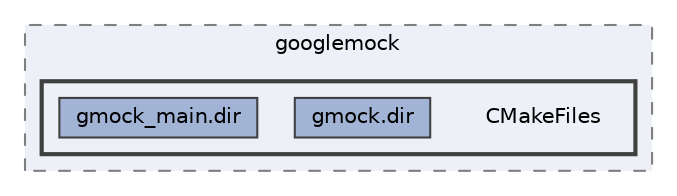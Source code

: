 digraph "/Users/yjack/GitHub/SimEvo/build/_deps/googletest-build/googlemock/CMakeFiles"
{
 // LATEX_PDF_SIZE
  bgcolor="transparent";
  edge [fontname=Helvetica,fontsize=10,labelfontname=Helvetica,labelfontsize=10];
  node [fontname=Helvetica,fontsize=10,shape=box,height=0.2,width=0.4];
  compound=true
  subgraph clusterdir_d80e0d50e03b47b60dadbd7502787760 {
    graph [ bgcolor="#edf0f7", pencolor="grey50", label="googlemock", fontname=Helvetica,fontsize=10 style="filled,dashed", URL="dir_d80e0d50e03b47b60dadbd7502787760.html",tooltip=""]
  subgraph clusterdir_2a0270bb68397befc86c6984608a4aea {
    graph [ bgcolor="#edf0f7", pencolor="grey25", label="", fontname=Helvetica,fontsize=10 style="filled,bold", URL="dir_2a0270bb68397befc86c6984608a4aea.html",tooltip=""]
    dir_2a0270bb68397befc86c6984608a4aea [shape=plaintext, label="CMakeFiles"];
  dir_3c1132853d69eb0de1acdfdc8b24c3a2 [label="gmock.dir", fillcolor="#a2b4d6", color="grey25", style="filled", URL="dir_3c1132853d69eb0de1acdfdc8b24c3a2.html",tooltip=""];
  dir_57f6b82a75f311209041a765b53333c1 [label="gmock_main.dir", fillcolor="#a2b4d6", color="grey25", style="filled", URL="dir_57f6b82a75f311209041a765b53333c1.html",tooltip=""];
  }
  }
}
